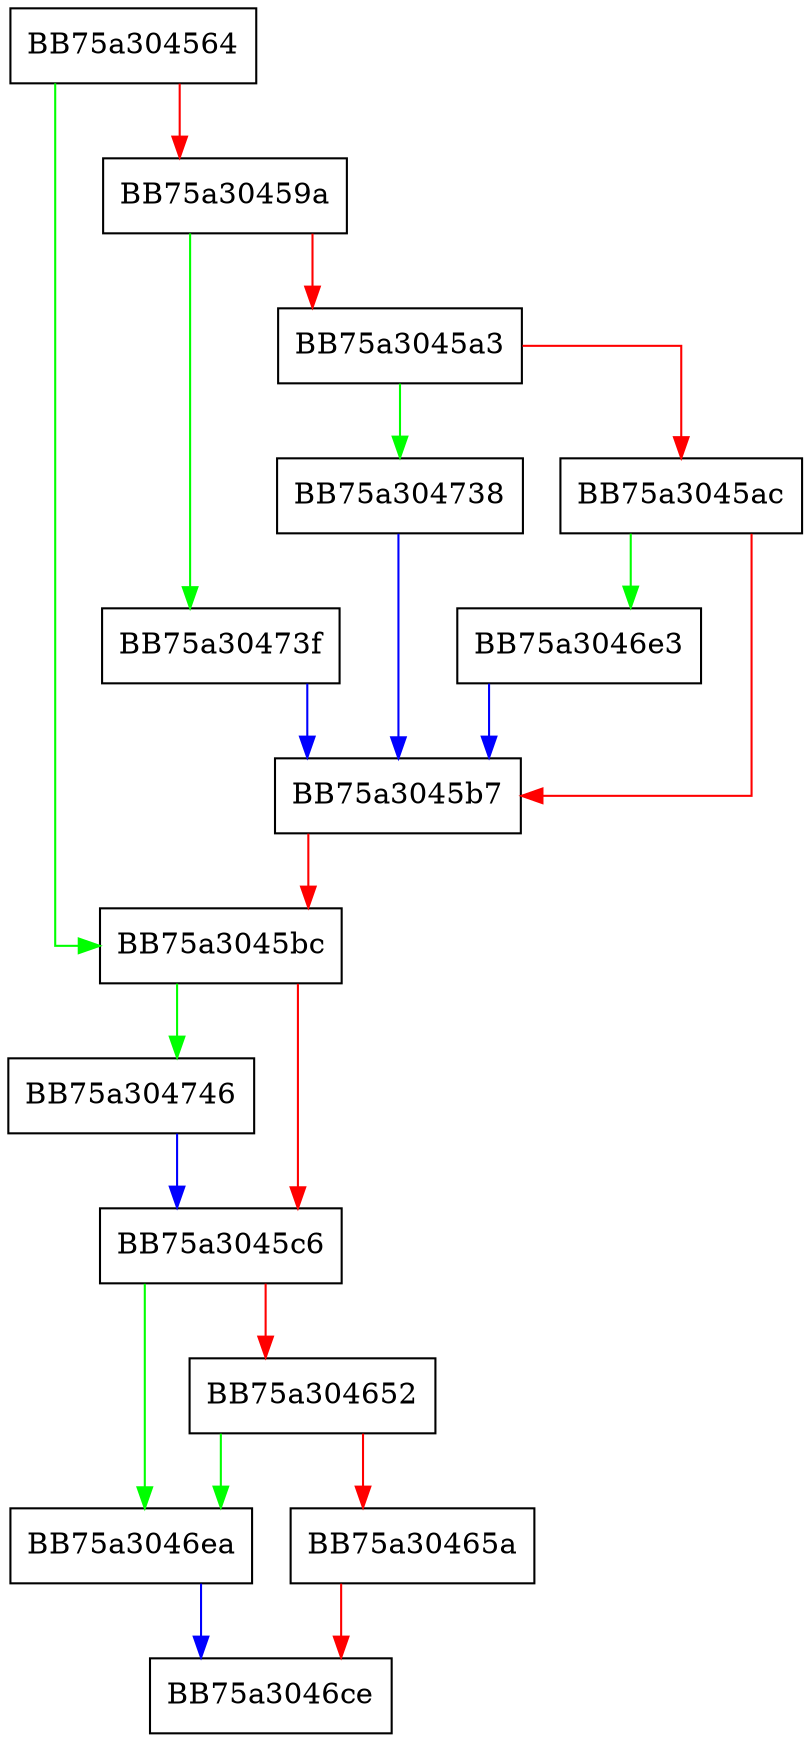 digraph msil_emit_managed_call {
  node [shape="box"];
  graph [splines=ortho];
  BB75a304564 -> BB75a3045bc [color="green"];
  BB75a304564 -> BB75a30459a [color="red"];
  BB75a30459a -> BB75a30473f [color="green"];
  BB75a30459a -> BB75a3045a3 [color="red"];
  BB75a3045a3 -> BB75a304738 [color="green"];
  BB75a3045a3 -> BB75a3045ac [color="red"];
  BB75a3045ac -> BB75a3046e3 [color="green"];
  BB75a3045ac -> BB75a3045b7 [color="red"];
  BB75a3045b7 -> BB75a3045bc [color="red"];
  BB75a3045bc -> BB75a304746 [color="green"];
  BB75a3045bc -> BB75a3045c6 [color="red"];
  BB75a3045c6 -> BB75a3046ea [color="green"];
  BB75a3045c6 -> BB75a304652 [color="red"];
  BB75a304652 -> BB75a3046ea [color="green"];
  BB75a304652 -> BB75a30465a [color="red"];
  BB75a30465a -> BB75a3046ce [color="red"];
  BB75a3046e3 -> BB75a3045b7 [color="blue"];
  BB75a3046ea -> BB75a3046ce [color="blue"];
  BB75a304738 -> BB75a3045b7 [color="blue"];
  BB75a30473f -> BB75a3045b7 [color="blue"];
  BB75a304746 -> BB75a3045c6 [color="blue"];
}